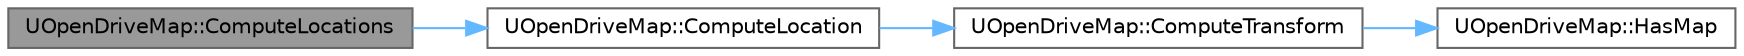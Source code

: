 digraph "UOpenDriveMap::ComputeLocations"
{
 // INTERACTIVE_SVG=YES
 // LATEX_PDF_SIZE
  bgcolor="transparent";
  edge [fontname=Helvetica,fontsize=10,labelfontname=Helvetica,labelfontsize=10];
  node [fontname=Helvetica,fontsize=10,shape=box,height=0.2,width=0.4];
  rankdir="LR";
  Node1 [id="Node000001",label="UOpenDriveMap::ComputeLocations",height=0.2,width=0.4,color="gray40", fillcolor="grey60", style="filled", fontcolor="black",tooltip="Compute the locations of an array of waypoints."];
  Node1 -> Node2 [id="edge1_Node000001_Node000002",color="steelblue1",style="solid",tooltip=" "];
  Node2 [id="Node000002",label="UOpenDriveMap::ComputeLocation",height=0.2,width=0.4,color="grey40", fillcolor="white", style="filled",URL="$d8/dfe/classUOpenDriveMap.html#abba6cb000173e63b49fda598c0369452",tooltip="Compute the location of a waypoint."];
  Node2 -> Node3 [id="edge2_Node000002_Node000003",color="steelblue1",style="solid",tooltip=" "];
  Node3 [id="Node000003",label="UOpenDriveMap::ComputeTransform",height=0.2,width=0.4,color="grey40", fillcolor="white", style="filled",URL="$d8/dfe/classUOpenDriveMap.html#ac2e4b736aedc292dd6abd91be62db773",tooltip="Compute the transform of a waypoint."];
  Node3 -> Node4 [id="edge3_Node000003_Node000004",color="steelblue1",style="solid",tooltip=" "];
  Node4 [id="Node000004",label="UOpenDriveMap::HasMap",height=0.2,width=0.4,color="grey40", fillcolor="white", style="filled",URL="$d8/dfe/classUOpenDriveMap.html#a5d732b94710ffaeade9c1aadd552558d",tooltip="Return whether this map has been initialized."];
}
